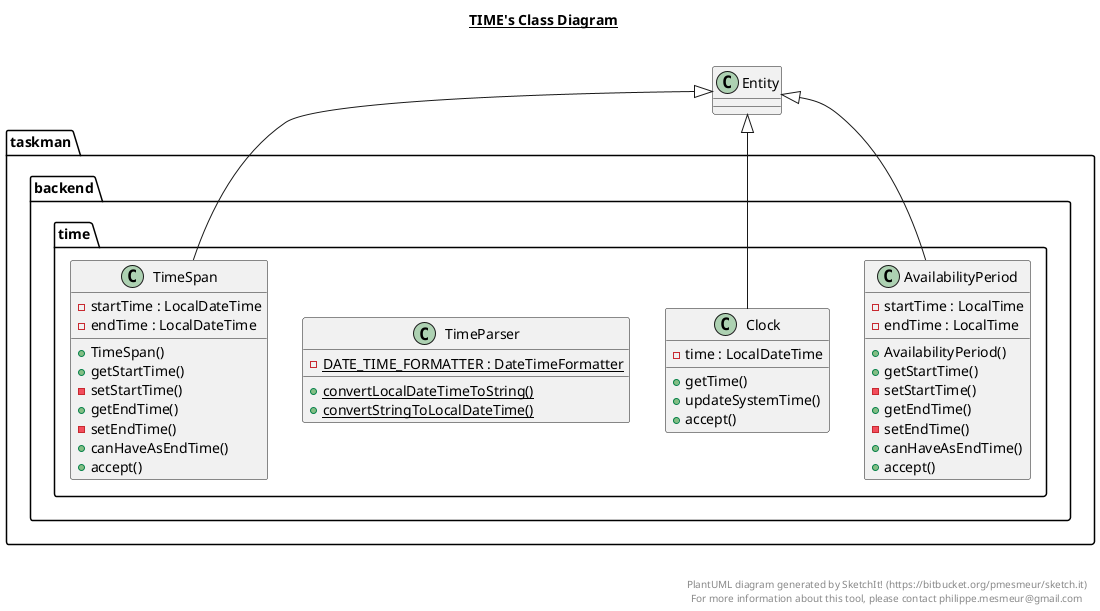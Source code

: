 @startuml

title __TIME's Class Diagram__\n

  package taskman {
    package taskman.backend {
      package taskman.backend.time {
        class AvailabilityPeriod {
            - startTime : LocalTime
            - endTime : LocalTime
            + AvailabilityPeriod()
            + getStartTime()
            - setStartTime()
            + getEndTime()
            - setEndTime()
            + canHaveAsEndTime()
            + accept()
        }
      }
    }
  }
  

  package taskman {
    package taskman.backend {
      package taskman.backend.time {
        class Clock {
            - time : LocalDateTime
            + getTime()
            + updateSystemTime()
            + accept()
        }
      }
    }
  }
  

  package taskman {
    package taskman.backend {
      package taskman.backend.time {
        class TimeParser {
            {static} - DATE_TIME_FORMATTER : DateTimeFormatter
            {static} + convertLocalDateTimeToString()
            {static} + convertStringToLocalDateTime()
        }
      }
    }
  }
  

  package taskman {
    package taskman.backend {
      package taskman.backend.time {
        class TimeSpan {
            - startTime : LocalDateTime
            - endTime : LocalDateTime
            + TimeSpan()
            + getStartTime()
            - setStartTime()
            + getEndTime()
            - setEndTime()
            + canHaveAsEndTime()
            + accept()
        }
      }
    }
  }
  

  AvailabilityPeriod -up-|> Entity
  Clock -up-|> Entity
  TimeSpan -up-|> Entity


right footer


PlantUML diagram generated by SketchIt! (https://bitbucket.org/pmesmeur/sketch.it)
For more information about this tool, please contact philippe.mesmeur@gmail.com
endfooter

@enduml
